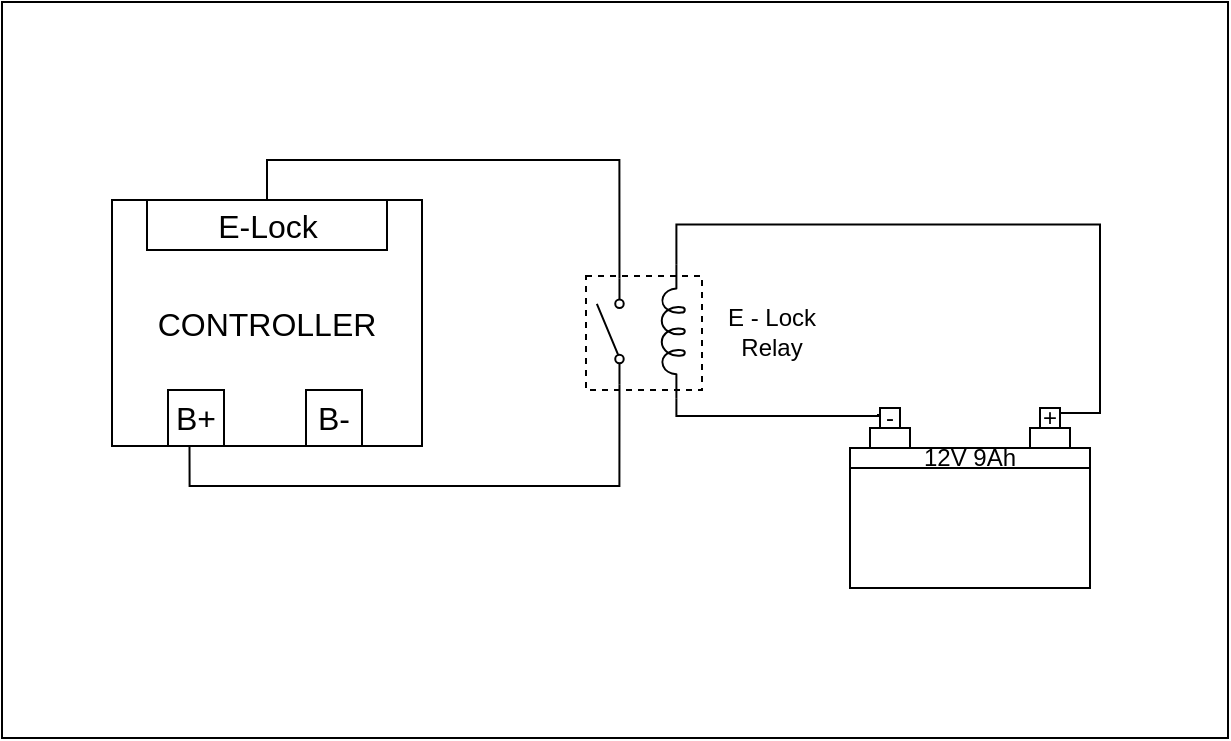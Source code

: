 <mxfile version="22.1.21" type="google">
  <diagram name="Page-1" id="x-Z308lOh-9QeHA2OBDY">
    <mxGraphModel grid="0" page="0" gridSize="10" guides="1" tooltips="1" connect="1" arrows="1" fold="1" pageScale="1" pageWidth="3300" pageHeight="2339" math="0" shadow="0">
      <root>
        <mxCell id="0" />
        <mxCell id="1" parent="0" />
        <mxCell id="0KG-WTzaAyknlwjIiEGz-12" style="edgeStyle=orthogonalEdgeStyle;rounded=0;orthogonalLoop=1;jettySize=auto;html=1;exitX=0.25;exitY=1;exitDx=0;exitDy=0;entryX=0;entryY=0.8;entryDx=0;entryDy=0;fontSize=12;startSize=8;endSize=8;endArrow=none;endFill=0;" edge="1" parent="1" source="0KG-WTzaAyknlwjIiEGz-2" target="0KG-WTzaAyknlwjIiEGz-11">
          <mxGeometry relative="1" as="geometry" />
        </mxCell>
        <mxCell id="0KG-WTzaAyknlwjIiEGz-2" value="CONTROLLER" style="rounded=0;whiteSpace=wrap;html=1;fontSize=16;" vertex="1" parent="1">
          <mxGeometry x="-93" y="40" width="155" height="123" as="geometry" />
        </mxCell>
        <mxCell id="0KG-WTzaAyknlwjIiEGz-5" value="E-Lock" style="rounded=0;whiteSpace=wrap;html=1;fontSize=16;" vertex="1" parent="1">
          <mxGeometry x="-75.5" y="40" width="120" height="25" as="geometry" />
        </mxCell>
        <mxCell id="0KG-WTzaAyknlwjIiEGz-7" value="" style="pointerEvents=1;verticalLabelPosition=bottom;shadow=0;dashed=0;align=center;html=1;verticalAlign=top;shape=mxgraph.electrical.inductors.inductor_5;fontSize=16;rotation=-90;" vertex="1" parent="1">
          <mxGeometry x="154" y="99.81" width="67" height="11.75" as="geometry" />
        </mxCell>
        <mxCell id="0KG-WTzaAyknlwjIiEGz-8" value="B+" style="whiteSpace=wrap;html=1;aspect=fixed;fontSize=16;" vertex="1" parent="1">
          <mxGeometry x="-65" y="135" width="28" height="28" as="geometry" />
        </mxCell>
        <mxCell id="0KG-WTzaAyknlwjIiEGz-9" value="B-" style="whiteSpace=wrap;html=1;aspect=fixed;fontSize=16;" vertex="1" parent="1">
          <mxGeometry x="4" y="135" width="28" height="28" as="geometry" />
        </mxCell>
        <mxCell id="0KG-WTzaAyknlwjIiEGz-13" style="edgeStyle=orthogonalEdgeStyle;shape=connector;rounded=0;orthogonalLoop=1;jettySize=auto;html=1;exitX=1;exitY=0.8;exitDx=0;exitDy=0;entryX=0.5;entryY=0;entryDx=0;entryDy=0;labelBackgroundColor=default;strokeColor=default;align=center;verticalAlign=middle;fontFamily=Helvetica;fontSize=12;fontColor=default;endArrow=none;endFill=0;startSize=8;endSize=8;" edge="1" parent="1" source="0KG-WTzaAyknlwjIiEGz-11" target="0KG-WTzaAyknlwjIiEGz-5">
          <mxGeometry relative="1" as="geometry" />
        </mxCell>
        <mxCell id="0KG-WTzaAyknlwjIiEGz-11" value="" style="html=1;shape=mxgraph.electrical.electro-mechanical.singleSwitch;aspect=fixed;elSwitchState=off;rotation=-90;movable=1;resizable=1;rotatable=1;deletable=1;editable=1;locked=0;connectable=1;container=0;" vertex="1" parent="1">
          <mxGeometry x="130" y="98.62" width="53" height="14.13" as="geometry" />
        </mxCell>
        <mxCell id="0KG-WTzaAyknlwjIiEGz-14" value="" style="rounded=0;whiteSpace=wrap;html=1;movable=1;resizable=1;rotatable=1;deletable=1;editable=1;locked=0;connectable=1;container=0;" vertex="1" parent="1">
          <mxGeometry x="276" y="174" width="120" height="60" as="geometry" />
        </mxCell>
        <mxCell id="0KG-WTzaAyknlwjIiEGz-15" value="" style="whiteSpace=wrap;html=1;aspect=fixed;movable=1;resizable=1;rotatable=1;deletable=1;editable=1;locked=0;connectable=1;container=0;" vertex="1" parent="1">
          <mxGeometry x="286" y="154" width="20" height="20" as="geometry" />
        </mxCell>
        <mxCell id="0KG-WTzaAyknlwjIiEGz-16" value="" style="whiteSpace=wrap;html=1;aspect=fixed;movable=1;resizable=1;rotatable=1;deletable=1;editable=1;locked=0;connectable=1;container=0;" vertex="1" parent="1">
          <mxGeometry x="366" y="154" width="20" height="20" as="geometry" />
        </mxCell>
        <mxCell id="0KG-WTzaAyknlwjIiEGz-17" value="12V 9Ah" style="rounded=0;whiteSpace=wrap;html=1;movable=1;resizable=1;rotatable=1;deletable=1;editable=1;locked=0;connectable=1;container=0;" vertex="1" parent="1">
          <mxGeometry x="276" y="164" width="120" height="10" as="geometry" />
        </mxCell>
        <mxCell id="0KG-WTzaAyknlwjIiEGz-18" value="-" style="rounded=0;whiteSpace=wrap;html=1;movable=1;resizable=1;rotatable=1;deletable=1;editable=1;locked=0;connectable=1;container=0;" vertex="1" parent="1">
          <mxGeometry x="291" y="144" width="10" height="10" as="geometry" />
        </mxCell>
        <mxCell id="0KG-WTzaAyknlwjIiEGz-19" value="+" style="rounded=0;whiteSpace=wrap;html=1;movable=1;resizable=1;rotatable=1;deletable=1;editable=1;locked=0;connectable=1;container=0;" vertex="1" parent="1">
          <mxGeometry x="371" y="144" width="10" height="10" as="geometry" />
        </mxCell>
        <mxCell id="0KG-WTzaAyknlwjIiEGz-20" value="" style="shape=image;html=1;verticalAlign=top;verticalLabelPosition=bottom;labelBackgroundColor=#ffffff;imageAspect=0;aspect=fixed;image=https://cdn3.iconfinder.com/data/icons/energy-and-power-glyph-24-px/24/Bolt_flashlight_lightning_power_thunder-128.png;movable=1;resizable=1;rotatable=1;deletable=1;editable=1;locked=0;connectable=1;container=0;" vertex="1" parent="1">
          <mxGeometry x="316" y="184" width="40" height="40" as="geometry" />
        </mxCell>
        <mxCell id="0KG-WTzaAyknlwjIiEGz-21" style="edgeStyle=orthogonalEdgeStyle;shape=connector;rounded=0;orthogonalLoop=1;jettySize=auto;html=1;entryX=0;entryY=0.645;entryDx=0;entryDy=0;entryPerimeter=0;labelBackgroundColor=default;strokeColor=default;align=center;verticalAlign=middle;fontFamily=Helvetica;fontSize=12;fontColor=default;endArrow=none;endFill=0;startSize=8;endSize=8;" edge="1" parent="1" target="0KG-WTzaAyknlwjIiEGz-7">
          <mxGeometry relative="1" as="geometry">
            <mxPoint x="290" y="147" as="sourcePoint" />
            <Array as="points">
              <mxPoint x="290" y="148" />
              <mxPoint x="189" y="148" />
            </Array>
          </mxGeometry>
        </mxCell>
        <mxCell id="0KG-WTzaAyknlwjIiEGz-22" style="edgeStyle=orthogonalEdgeStyle;shape=connector;rounded=0;orthogonalLoop=1;jettySize=auto;html=1;exitX=1;exitY=0.25;exitDx=0;exitDy=0;entryX=1;entryY=0.645;entryDx=0;entryDy=0;entryPerimeter=0;labelBackgroundColor=default;strokeColor=default;align=center;verticalAlign=middle;fontFamily=Helvetica;fontSize=12;fontColor=default;endArrow=none;endFill=0;startSize=8;endSize=8;" edge="1" parent="1" source="0KG-WTzaAyknlwjIiEGz-19" target="0KG-WTzaAyknlwjIiEGz-7">
          <mxGeometry relative="1" as="geometry" />
        </mxCell>
        <mxCell id="0KG-WTzaAyknlwjIiEGz-23" value="" style="rounded=0;whiteSpace=wrap;html=1;fontFamily=Helvetica;fontSize=12;fontColor=default;fillColor=none;dashed=1;" vertex="1" parent="1">
          <mxGeometry x="144" y="78" width="58" height="57" as="geometry" />
        </mxCell>
        <mxCell id="0KG-WTzaAyknlwjIiEGz-24" value="E - Lock Relay" style="text;html=1;strokeColor=none;fillColor=none;align=center;verticalAlign=middle;whiteSpace=wrap;rounded=0;fontSize=12;fontFamily=Helvetica;fontColor=default;" vertex="1" parent="1">
          <mxGeometry x="207" y="90.68" width="60" height="30" as="geometry" />
        </mxCell>
        <mxCell id="0KG-WTzaAyknlwjIiEGz-25" value="" style="rounded=0;whiteSpace=wrap;html=1;fontFamily=Helvetica;fontSize=12;fontColor=default;fillColor=none;" vertex="1" parent="1">
          <mxGeometry x="-148" y="-59" width="613" height="368" as="geometry" />
        </mxCell>
      </root>
    </mxGraphModel>
  </diagram>
</mxfile>
